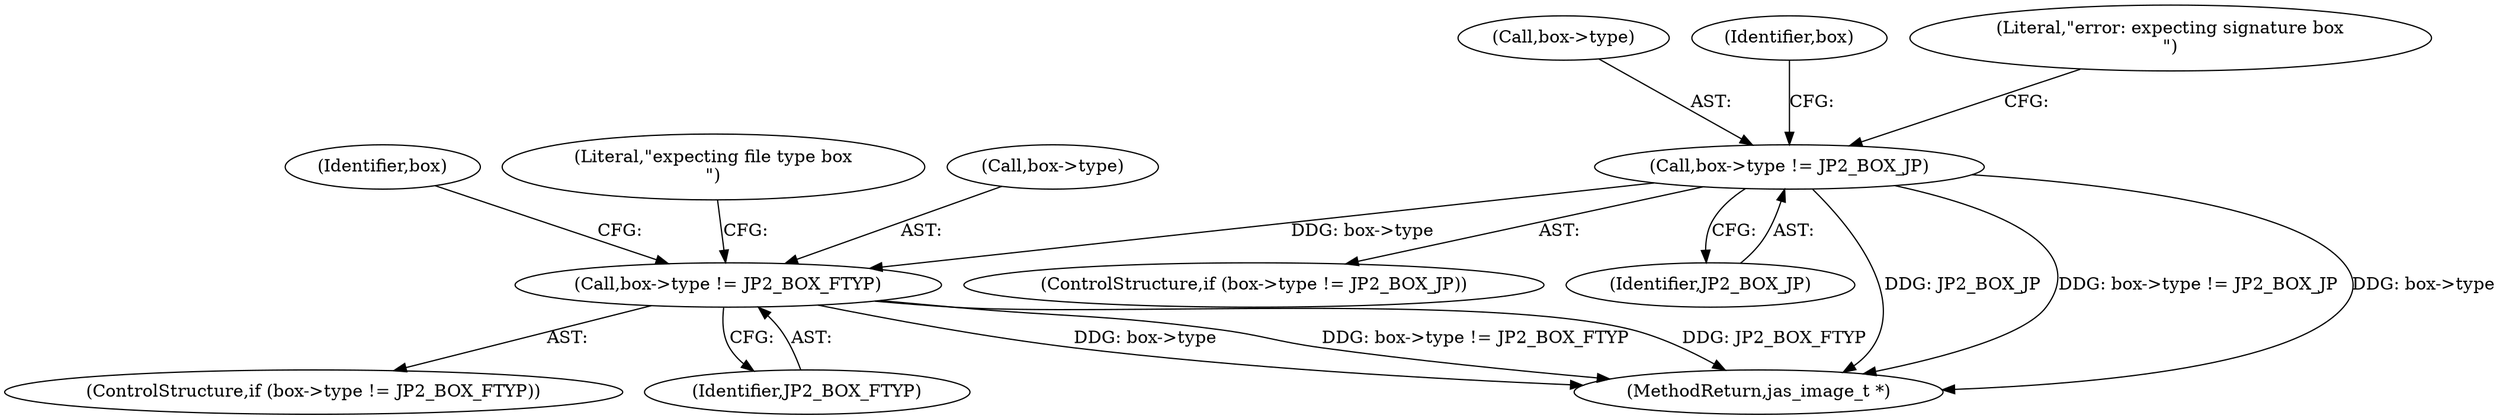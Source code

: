 digraph "0_jasper_d42b2388f7f8e0332c846675133acea151fc557a_33@pointer" {
"1000174" [label="(Call,box->type != JP2_BOX_JP)"];
"1000211" [label="(Call,box->type != JP2_BOX_FTYP)"];
"1000211" [label="(Call,box->type != JP2_BOX_FTYP)"];
"1000221" [label="(Identifier,box)"];
"1000210" [label="(ControlStructure,if (box->type != JP2_BOX_FTYP))"];
"1000173" [label="(ControlStructure,if (box->type != JP2_BOX_JP))"];
"1000175" [label="(Call,box->type)"];
"1000215" [label="(Identifier,JP2_BOX_FTYP)"];
"1000178" [label="(Identifier,JP2_BOX_JP)"];
"1000174" [label="(Call,box->type != JP2_BOX_JP)"];
"1000218" [label="(Literal,\"expecting file type box\n\")"];
"1000188" [label="(Identifier,box)"];
"1000212" [label="(Call,box->type)"];
"1000181" [label="(Literal,\"error: expecting signature box\n\")"];
"1001265" [label="(MethodReturn,jas_image_t *)"];
"1000174" -> "1000173"  [label="AST: "];
"1000174" -> "1000178"  [label="CFG: "];
"1000175" -> "1000174"  [label="AST: "];
"1000178" -> "1000174"  [label="AST: "];
"1000181" -> "1000174"  [label="CFG: "];
"1000188" -> "1000174"  [label="CFG: "];
"1000174" -> "1001265"  [label="DDG: JP2_BOX_JP"];
"1000174" -> "1001265"  [label="DDG: box->type != JP2_BOX_JP"];
"1000174" -> "1001265"  [label="DDG: box->type"];
"1000174" -> "1000211"  [label="DDG: box->type"];
"1000211" -> "1000210"  [label="AST: "];
"1000211" -> "1000215"  [label="CFG: "];
"1000212" -> "1000211"  [label="AST: "];
"1000215" -> "1000211"  [label="AST: "];
"1000218" -> "1000211"  [label="CFG: "];
"1000221" -> "1000211"  [label="CFG: "];
"1000211" -> "1001265"  [label="DDG: box->type"];
"1000211" -> "1001265"  [label="DDG: box->type != JP2_BOX_FTYP"];
"1000211" -> "1001265"  [label="DDG: JP2_BOX_FTYP"];
}
